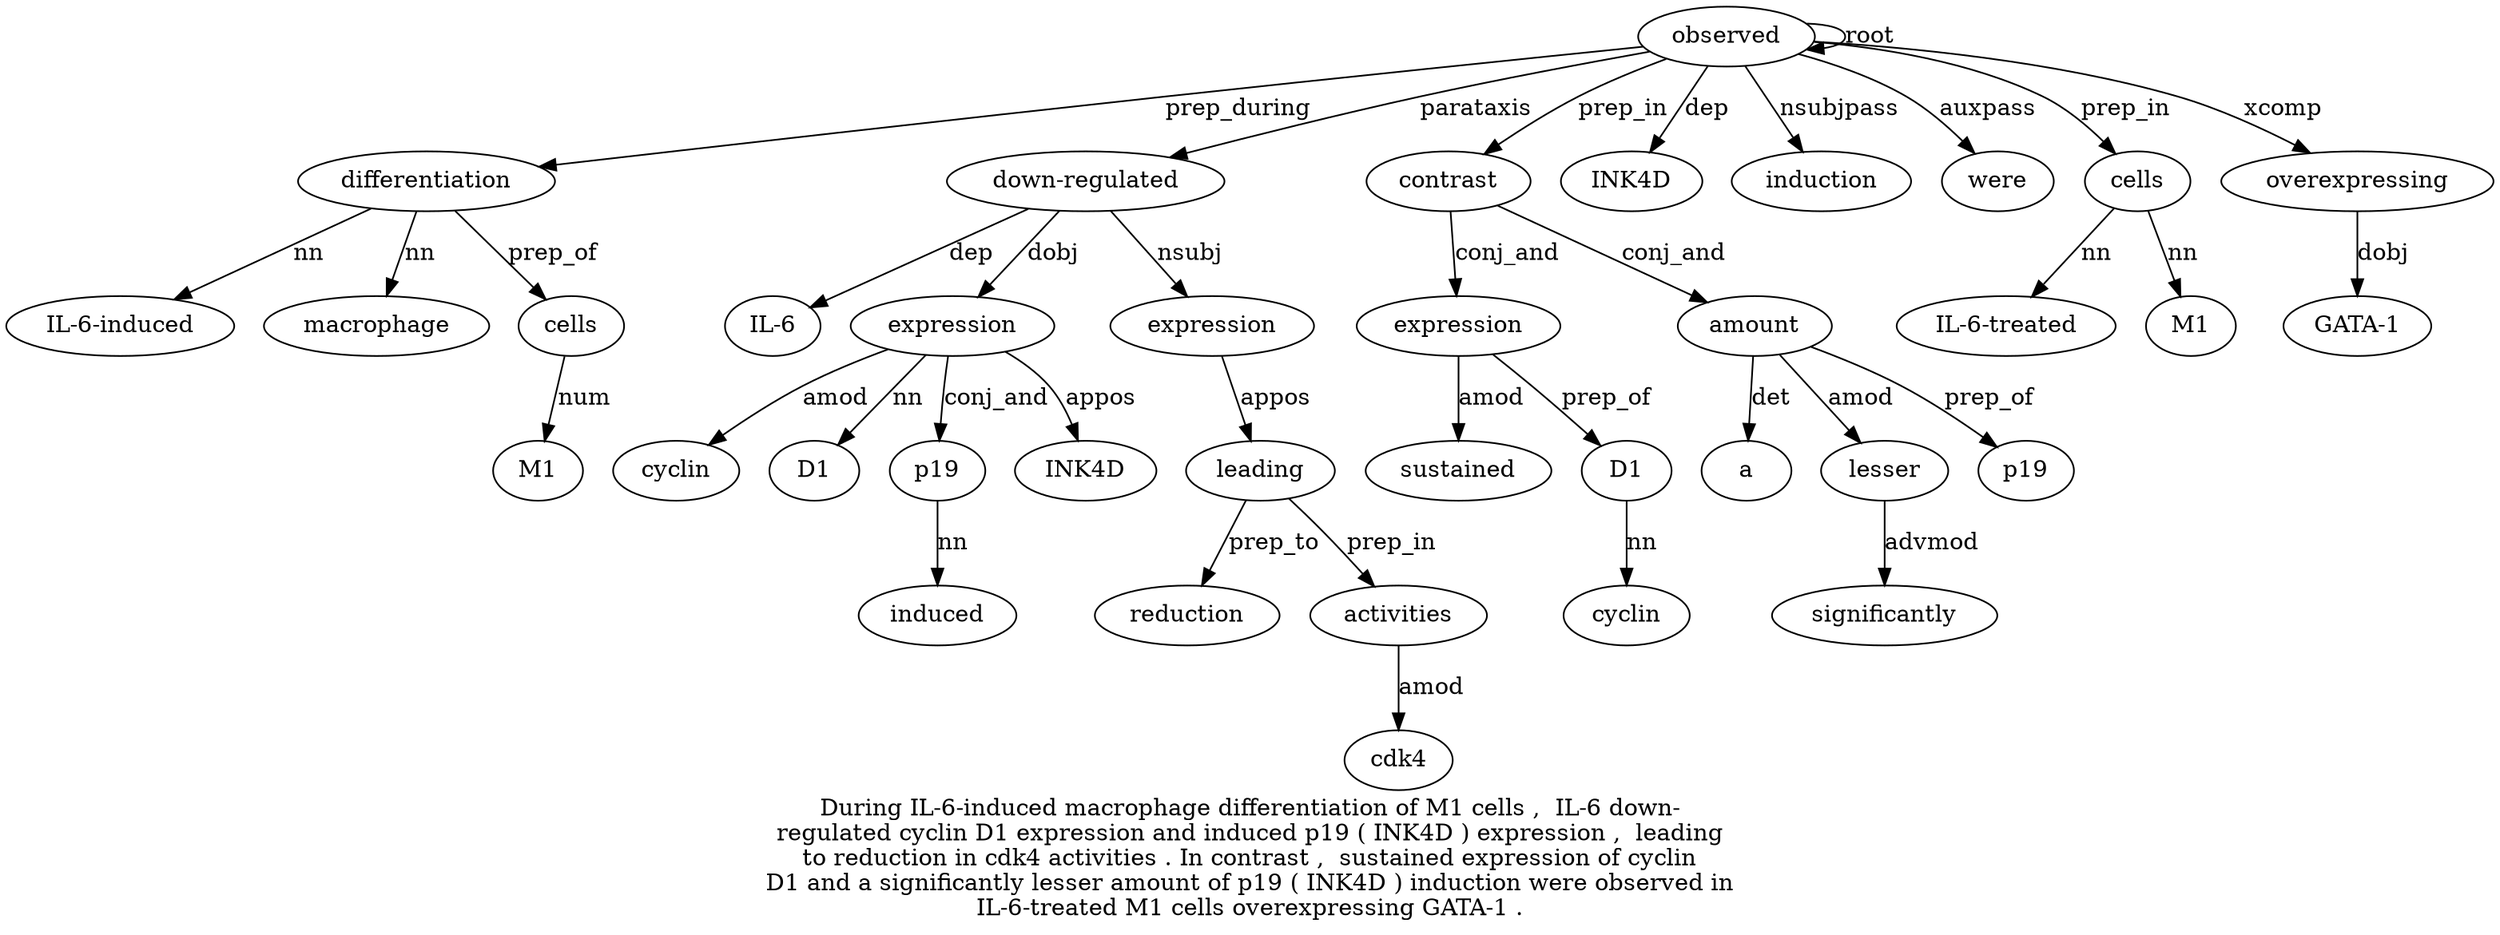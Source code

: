 digraph "During IL-6-induced macrophage differentiation of M1 cells ,  IL-6 down-regulated cyclin D1 expression and induced p19 ( INK4D ) expression ,  leading to reduction in cdk4 activities . In contrast ,  sustained expression of cyclin D1 and a significantly lesser amount of p19 ( INK4D ) induction were observed in IL-6-treated M1 cells overexpressing GATA-1 ." {
label="During IL-6-induced macrophage differentiation of M1 cells ,  IL-6 down-
regulated cyclin D1 expression and induced p19 ( INK4D ) expression ,  leading
to reduction in cdk4 activities . In contrast ,  sustained expression of cyclin
D1 and a significantly lesser amount of p19 ( INK4D ) induction were observed in
IL-6-treated M1 cells overexpressing GATA-1 .";
differentiation4 [style=filled, fillcolor=white, label=differentiation];
"IL-6-induced2" [style=filled, fillcolor=white, label="IL-6-induced"];
differentiation4 -> "IL-6-induced2"  [label=nn];
macrophage3 [style=filled, fillcolor=white, label=macrophage];
differentiation4 -> macrophage3  [label=nn];
observed49 [style=filled, fillcolor=white, label=observed];
observed49 -> differentiation4  [label=prep_during];
cells7 [style=filled, fillcolor=white, label=cells];
M16 [style=filled, fillcolor=white, label=M1];
cells7 -> M16  [label=num];
differentiation4 -> cells7  [label=prep_of];
"down-regulated10" [style=filled, fillcolor=white, label="down-regulated"];
"IL-69" [style=filled, fillcolor=white, label="IL-6"];
"down-regulated10" -> "IL-69"  [label=dep];
observed49 -> "down-regulated10"  [label=parataxis];
expression13 [style=filled, fillcolor=white, label=expression];
cyclin11 [style=filled, fillcolor=white, label=cyclin];
expression13 -> cyclin11  [label=amod];
D112 [style=filled, fillcolor=white, label=D1];
expression13 -> D112  [label=nn];
"down-regulated10" -> expression13  [label=dobj];
p1916 [style=filled, fillcolor=white, label=p19];
induced15 [style=filled, fillcolor=white, label=induced];
p1916 -> induced15  [label=nn];
expression13 -> p1916  [label=conj_and];
INK4D18 [style=filled, fillcolor=white, label=INK4D];
expression13 -> INK4D18  [label=appos];
expression20 [style=filled, fillcolor=white, label=expression];
"down-regulated10" -> expression20  [label=nsubj];
leading22 [style=filled, fillcolor=white, label=leading];
expression20 -> leading22  [label=appos];
reduction24 [style=filled, fillcolor=white, label=reduction];
leading22 -> reduction24  [label=prep_to];
activities27 [style=filled, fillcolor=white, label=activities];
cdk426 [style=filled, fillcolor=white, label=cdk4];
activities27 -> cdk426  [label=amod];
leading22 -> activities27  [label=prep_in];
contrast30 [style=filled, fillcolor=white, label=contrast];
observed49 -> contrast30  [label=prep_in];
expression33 [style=filled, fillcolor=white, label=expression];
sustained32 [style=filled, fillcolor=white, label=sustained];
expression33 -> sustained32  [label=amod];
contrast30 -> expression33  [label=conj_and];
D136 [style=filled, fillcolor=white, label=D1];
cyclin35 [style=filled, fillcolor=white, label=cyclin];
D136 -> cyclin35  [label=nn];
expression33 -> D136  [label=prep_of];
amount41 [style=filled, fillcolor=white, label=amount];
a38 [style=filled, fillcolor=white, label=a];
amount41 -> a38  [label=det];
lesser40 [style=filled, fillcolor=white, label=lesser];
significantly39 [style=filled, fillcolor=white, label=significantly];
lesser40 -> significantly39  [label=advmod];
amount41 -> lesser40  [label=amod];
contrast30 -> amount41  [label=conj_and];
p1943 [style=filled, fillcolor=white, label=p19];
amount41 -> p1943  [label=prep_of];
INK4D45 [style=filled, fillcolor=white, label=INK4D];
observed49 -> INK4D45  [label=dep];
induction47 [style=filled, fillcolor=white, label=induction];
observed49 -> induction47  [label=nsubjpass];
were48 [style=filled, fillcolor=white, label=were];
observed49 -> were48  [label=auxpass];
observed49 -> observed49  [label=root];
cells53 [style=filled, fillcolor=white, label=cells];
"IL-6-treated51" [style=filled, fillcolor=white, label="IL-6-treated"];
cells53 -> "IL-6-treated51"  [label=nn];
M152 [style=filled, fillcolor=white, label=M1];
cells53 -> M152  [label=nn];
observed49 -> cells53  [label=prep_in];
overexpressing54 [style=filled, fillcolor=white, label=overexpressing];
observed49 -> overexpressing54  [label=xcomp];
"GATA-155" [style=filled, fillcolor=white, label="GATA-1"];
overexpressing54 -> "GATA-155"  [label=dobj];
}
